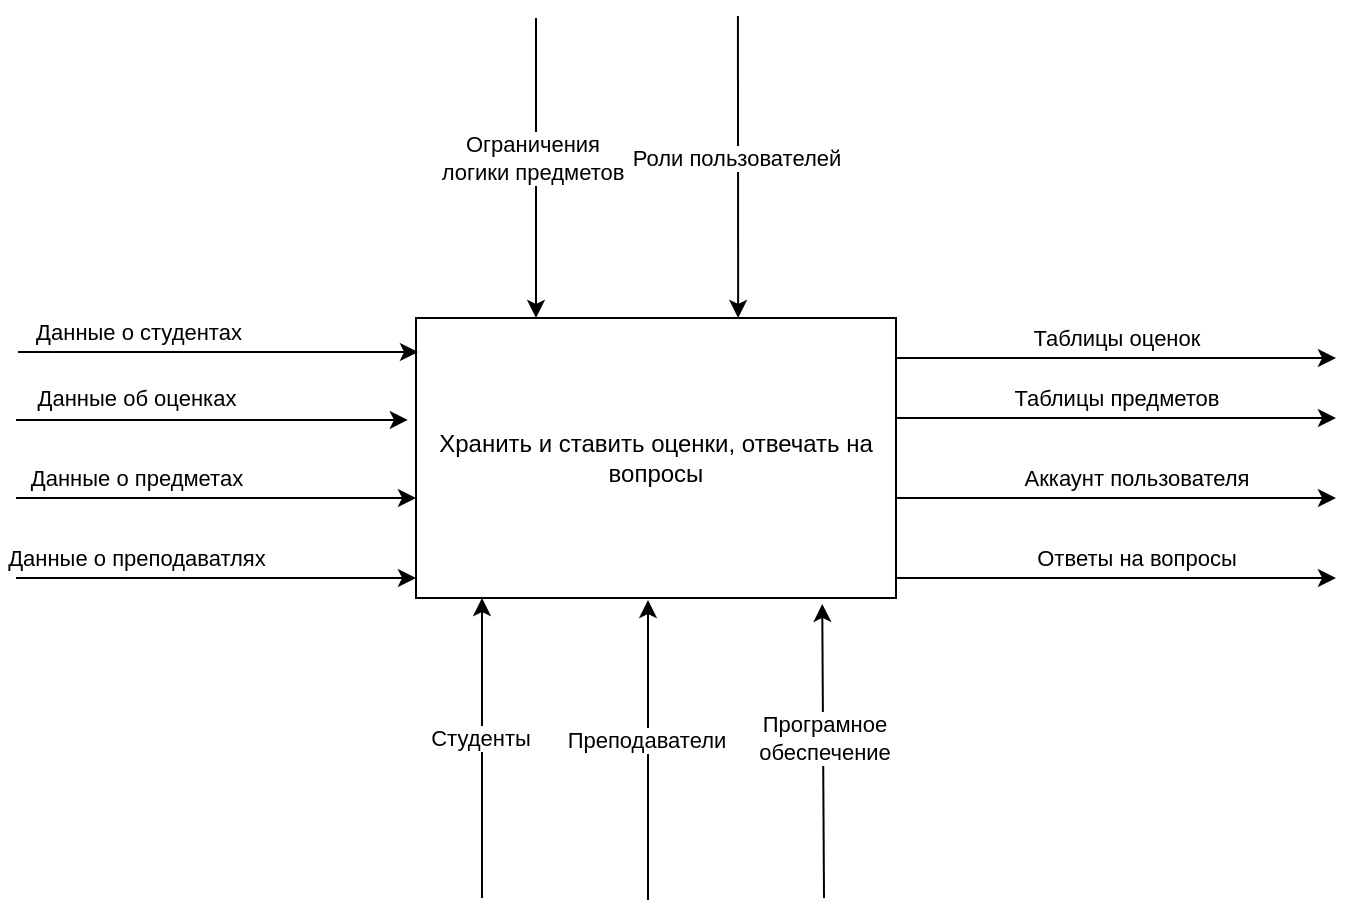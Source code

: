 <mxfile version="18.0.1" type="device"><diagram id="8bKb2jFjPgmVsqIAb3K1" name="Page-1"><mxGraphModel dx="1378" dy="1071" grid="1" gridSize="10" guides="1" tooltips="1" connect="1" arrows="1" fold="1" page="1" pageScale="1" pageWidth="850" pageHeight="1100" math="0" shadow="0"><root><mxCell id="0"/><mxCell id="1" parent="0"/><mxCell id="4D09E1AX0ifiGjqZQDcy-1" value="Хранить и ставить оценки, отвечать на вопросы" style="rounded=0;whiteSpace=wrap;html=1;" parent="1" vertex="1"><mxGeometry x="340" y="310" width="240" height="140" as="geometry"/></mxCell><mxCell id="4D09E1AX0ifiGjqZQDcy-2" value="" style="endArrow=classic;html=1;rounded=0;entryX=0.25;entryY=0;entryDx=0;entryDy=0;" parent="1" target="4D09E1AX0ifiGjqZQDcy-1" edge="1"><mxGeometry width="50" height="50" relative="1" as="geometry"><mxPoint x="400" y="160" as="sourcePoint"/><mxPoint x="450" y="420" as="targetPoint"/></mxGeometry></mxCell><mxCell id="4D09E1AX0ifiGjqZQDcy-3" value="Ограничения&lt;br&gt;логики предметов" style="edgeLabel;html=1;align=center;verticalAlign=middle;resizable=0;points=[];" parent="4D09E1AX0ifiGjqZQDcy-2" vertex="1" connectable="0"><mxGeometry x="-0.147" y="-2" relative="1" as="geometry"><mxPoint y="6" as="offset"/></mxGeometry></mxCell><mxCell id="4D09E1AX0ifiGjqZQDcy-4" value="" style="endArrow=classic;html=1;rounded=0;entryX=0.588;entryY=0.007;entryDx=0;entryDy=0;entryPerimeter=0;" parent="1" edge="1"><mxGeometry width="50" height="50" relative="1" as="geometry"><mxPoint x="500.96" y="159.02" as="sourcePoint"/><mxPoint x="501.08" y="310" as="targetPoint"/></mxGeometry></mxCell><mxCell id="4D09E1AX0ifiGjqZQDcy-5" value="Роли пользователей" style="edgeLabel;html=1;align=center;verticalAlign=middle;resizable=0;points=[];" parent="4D09E1AX0ifiGjqZQDcy-4" vertex="1" connectable="0"><mxGeometry x="-0.391" y="1" relative="1" as="geometry"><mxPoint x="-2" y="25" as="offset"/></mxGeometry></mxCell><mxCell id="4D09E1AX0ifiGjqZQDcy-6" value="" style="endArrow=classic;html=1;rounded=0;entryX=-0.017;entryY=0.364;entryDx=0;entryDy=0;entryPerimeter=0;" parent="1" target="4D09E1AX0ifiGjqZQDcy-1" edge="1"><mxGeometry width="50" height="50" relative="1" as="geometry"><mxPoint x="140" y="361" as="sourcePoint"/><mxPoint x="450" y="400" as="targetPoint"/></mxGeometry></mxCell><mxCell id="4D09E1AX0ifiGjqZQDcy-7" value="Данные об оценках" style="edgeLabel;html=1;align=center;verticalAlign=middle;resizable=0;points=[];" parent="4D09E1AX0ifiGjqZQDcy-6" vertex="1" connectable="0"><mxGeometry x="-0.316" y="3" relative="1" as="geometry"><mxPoint x="-7" y="-8" as="offset"/></mxGeometry></mxCell><mxCell id="4D09E1AX0ifiGjqZQDcy-8" value="" style="endArrow=classic;html=1;rounded=0;" parent="1" edge="1"><mxGeometry width="50" height="50" relative="1" as="geometry"><mxPoint x="140" y="400" as="sourcePoint"/><mxPoint x="340" y="400" as="targetPoint"/></mxGeometry></mxCell><mxCell id="4D09E1AX0ifiGjqZQDcy-13" value="Данные о предметах" style="edgeLabel;html=1;align=center;verticalAlign=middle;resizable=0;points=[];" parent="4D09E1AX0ifiGjqZQDcy-8" vertex="1" connectable="0"><mxGeometry x="-0.83" y="2" relative="1" as="geometry"><mxPoint x="43" y="-8" as="offset"/></mxGeometry></mxCell><mxCell id="4D09E1AX0ifiGjqZQDcy-10" value="" style="endArrow=classic;html=1;rounded=0;entryX=0.25;entryY=1;entryDx=0;entryDy=0;" parent="1" edge="1"><mxGeometry width="50" height="50" relative="1" as="geometry"><mxPoint x="373" y="600" as="sourcePoint"/><mxPoint x="373" y="450" as="targetPoint"/></mxGeometry></mxCell><mxCell id="4D09E1AX0ifiGjqZQDcy-11" value="Студенты" style="edgeLabel;html=1;align=center;verticalAlign=middle;resizable=0;points=[];" parent="4D09E1AX0ifiGjqZQDcy-10" vertex="1" connectable="0"><mxGeometry x="-0.32" y="1" relative="1" as="geometry"><mxPoint y="-29" as="offset"/></mxGeometry></mxCell><mxCell id="4D09E1AX0ifiGjqZQDcy-12" value="Програмное&lt;br&gt;обеспечение" style="endArrow=classic;html=1;rounded=0;entryX=0.663;entryY=1.021;entryDx=0;entryDy=0;entryPerimeter=0;" parent="1" edge="1"><mxGeometry x="0.088" width="50" height="50" relative="1" as="geometry"><mxPoint x="544" y="600" as="sourcePoint"/><mxPoint x="543.12" y="452.94" as="targetPoint"/><mxPoint as="offset"/></mxGeometry></mxCell><mxCell id="4D09E1AX0ifiGjqZQDcy-14" value="" style="endArrow=classic;html=1;rounded=0;exitX=1;exitY=0.357;exitDx=0;exitDy=0;exitPerimeter=0;" parent="1" edge="1"><mxGeometry width="50" height="50" relative="1" as="geometry"><mxPoint x="580" y="329.99" as="sourcePoint"/><mxPoint x="800" y="330.01" as="targetPoint"/></mxGeometry></mxCell><mxCell id="4D09E1AX0ifiGjqZQDcy-15" value="Таблицы оценок" style="edgeLabel;html=1;align=center;verticalAlign=middle;resizable=0;points=[];" parent="4D09E1AX0ifiGjqZQDcy-14" vertex="1" connectable="0"><mxGeometry x="0.2" y="1" relative="1" as="geometry"><mxPoint x="-22" y="-9" as="offset"/></mxGeometry></mxCell><mxCell id="4D09E1AX0ifiGjqZQDcy-16" value="" style="endArrow=classic;html=1;rounded=0;exitX=1;exitY=0.357;exitDx=0;exitDy=0;exitPerimeter=0;" parent="1" edge="1"><mxGeometry width="50" height="50" relative="1" as="geometry"><mxPoint x="580" y="359.99" as="sourcePoint"/><mxPoint x="800" y="360.01" as="targetPoint"/></mxGeometry></mxCell><mxCell id="4D09E1AX0ifiGjqZQDcy-17" value="Таблицы предметов" style="edgeLabel;html=1;align=center;verticalAlign=middle;resizable=0;points=[];" parent="4D09E1AX0ifiGjqZQDcy-16" vertex="1" connectable="0"><mxGeometry x="0.2" y="1" relative="1" as="geometry"><mxPoint x="-22" y="-9" as="offset"/></mxGeometry></mxCell><mxCell id="4D09E1AX0ifiGjqZQDcy-21" value="" style="endArrow=classic;html=1;rounded=0;exitX=1;exitY=0.357;exitDx=0;exitDy=0;exitPerimeter=0;" parent="1" edge="1"><mxGeometry width="50" height="50" relative="1" as="geometry"><mxPoint x="580" y="399.99" as="sourcePoint"/><mxPoint x="800" y="400.01" as="targetPoint"/></mxGeometry></mxCell><mxCell id="4D09E1AX0ifiGjqZQDcy-22" value="Аккаунт пользователя" style="edgeLabel;html=1;align=center;verticalAlign=middle;resizable=0;points=[];" parent="4D09E1AX0ifiGjqZQDcy-21" vertex="1" connectable="0"><mxGeometry x="0.2" y="1" relative="1" as="geometry"><mxPoint x="-12" y="-9" as="offset"/></mxGeometry></mxCell><mxCell id="Z_CNxj9oUU-77MJP39xA-1" value="" style="endArrow=classic;html=1;rounded=0;entryX=0.25;entryY=1;entryDx=0;entryDy=0;" parent="1" edge="1"><mxGeometry width="50" height="50" relative="1" as="geometry"><mxPoint x="456" y="601" as="sourcePoint"/><mxPoint x="456" y="451" as="targetPoint"/></mxGeometry></mxCell><mxCell id="Z_CNxj9oUU-77MJP39xA-2" value="Преподаватели" style="edgeLabel;html=1;align=center;verticalAlign=middle;resizable=0;points=[];" parent="Z_CNxj9oUU-77MJP39xA-1" vertex="1" connectable="0"><mxGeometry x="-0.32" y="1" relative="1" as="geometry"><mxPoint y="-29" as="offset"/></mxGeometry></mxCell><mxCell id="Z_CNxj9oUU-77MJP39xA-3" value="" style="endArrow=classic;html=1;rounded=0;" parent="1" edge="1"><mxGeometry width="50" height="50" relative="1" as="geometry"><mxPoint x="140" y="440" as="sourcePoint"/><mxPoint x="340" y="440" as="targetPoint"/></mxGeometry></mxCell><mxCell id="Z_CNxj9oUU-77MJP39xA-4" value="Данные о преподаватлях" style="edgeLabel;html=1;align=center;verticalAlign=middle;resizable=0;points=[];" parent="Z_CNxj9oUU-77MJP39xA-3" vertex="1" connectable="0"><mxGeometry x="-0.83" y="2" relative="1" as="geometry"><mxPoint x="43" y="-8" as="offset"/></mxGeometry></mxCell><mxCell id="Z_CNxj9oUU-77MJP39xA-5" value="" style="endArrow=classic;html=1;rounded=0;" parent="1" edge="1"><mxGeometry width="50" height="50" relative="1" as="geometry"><mxPoint x="141" y="327" as="sourcePoint"/><mxPoint x="341" y="327" as="targetPoint"/></mxGeometry></mxCell><mxCell id="Z_CNxj9oUU-77MJP39xA-6" value="Данные о студентах" style="edgeLabel;html=1;align=center;verticalAlign=middle;resizable=0;points=[];" parent="Z_CNxj9oUU-77MJP39xA-5" vertex="1" connectable="0"><mxGeometry x="-0.83" y="2" relative="1" as="geometry"><mxPoint x="43" y="-8" as="offset"/></mxGeometry></mxCell><mxCell id="mKY1vL4p3Y_eaDfUo8v1-1" value="" style="endArrow=classic;html=1;rounded=0;exitX=1;exitY=0.357;exitDx=0;exitDy=0;exitPerimeter=0;" edge="1" parent="1"><mxGeometry width="50" height="50" relative="1" as="geometry"><mxPoint x="580" y="440" as="sourcePoint"/><mxPoint x="800" y="440.02" as="targetPoint"/></mxGeometry></mxCell><mxCell id="mKY1vL4p3Y_eaDfUo8v1-2" value="Ответы на вопросы" style="edgeLabel;html=1;align=center;verticalAlign=middle;resizable=0;points=[];" vertex="1" connectable="0" parent="mKY1vL4p3Y_eaDfUo8v1-1"><mxGeometry x="0.2" y="1" relative="1" as="geometry"><mxPoint x="-12" y="-9" as="offset"/></mxGeometry></mxCell></root></mxGraphModel></diagram></mxfile>